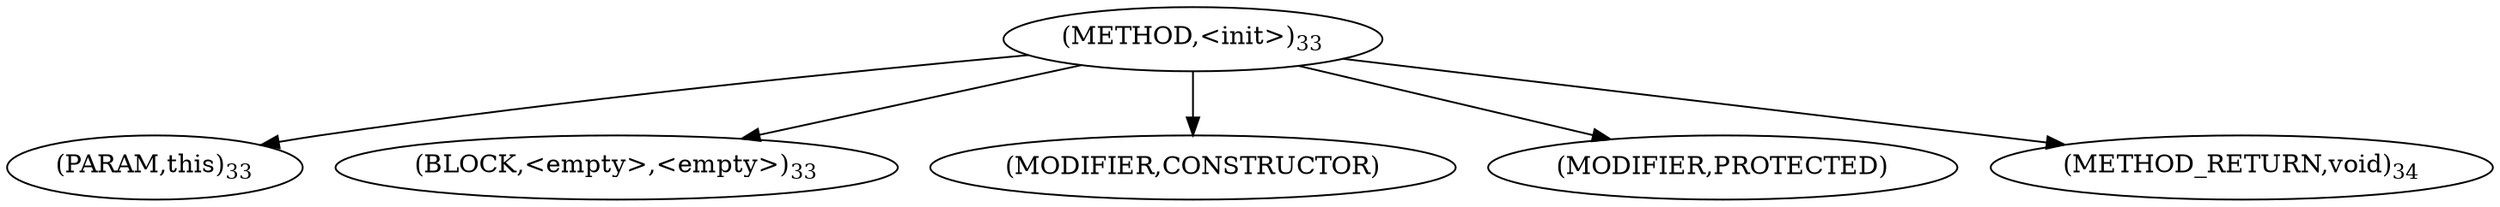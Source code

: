 digraph "&lt;init&gt;" {  
"17" [label = <(METHOD,&lt;init&gt;)<SUB>33</SUB>> ]
"18" [label = <(PARAM,this)<SUB>33</SUB>> ]
"19" [label = <(BLOCK,&lt;empty&gt;,&lt;empty&gt;)<SUB>33</SUB>> ]
"20" [label = <(MODIFIER,CONSTRUCTOR)> ]
"21" [label = <(MODIFIER,PROTECTED)> ]
"22" [label = <(METHOD_RETURN,void)<SUB>34</SUB>> ]
  "17" -> "18" 
  "17" -> "19" 
  "17" -> "20" 
  "17" -> "21" 
  "17" -> "22" 
}
